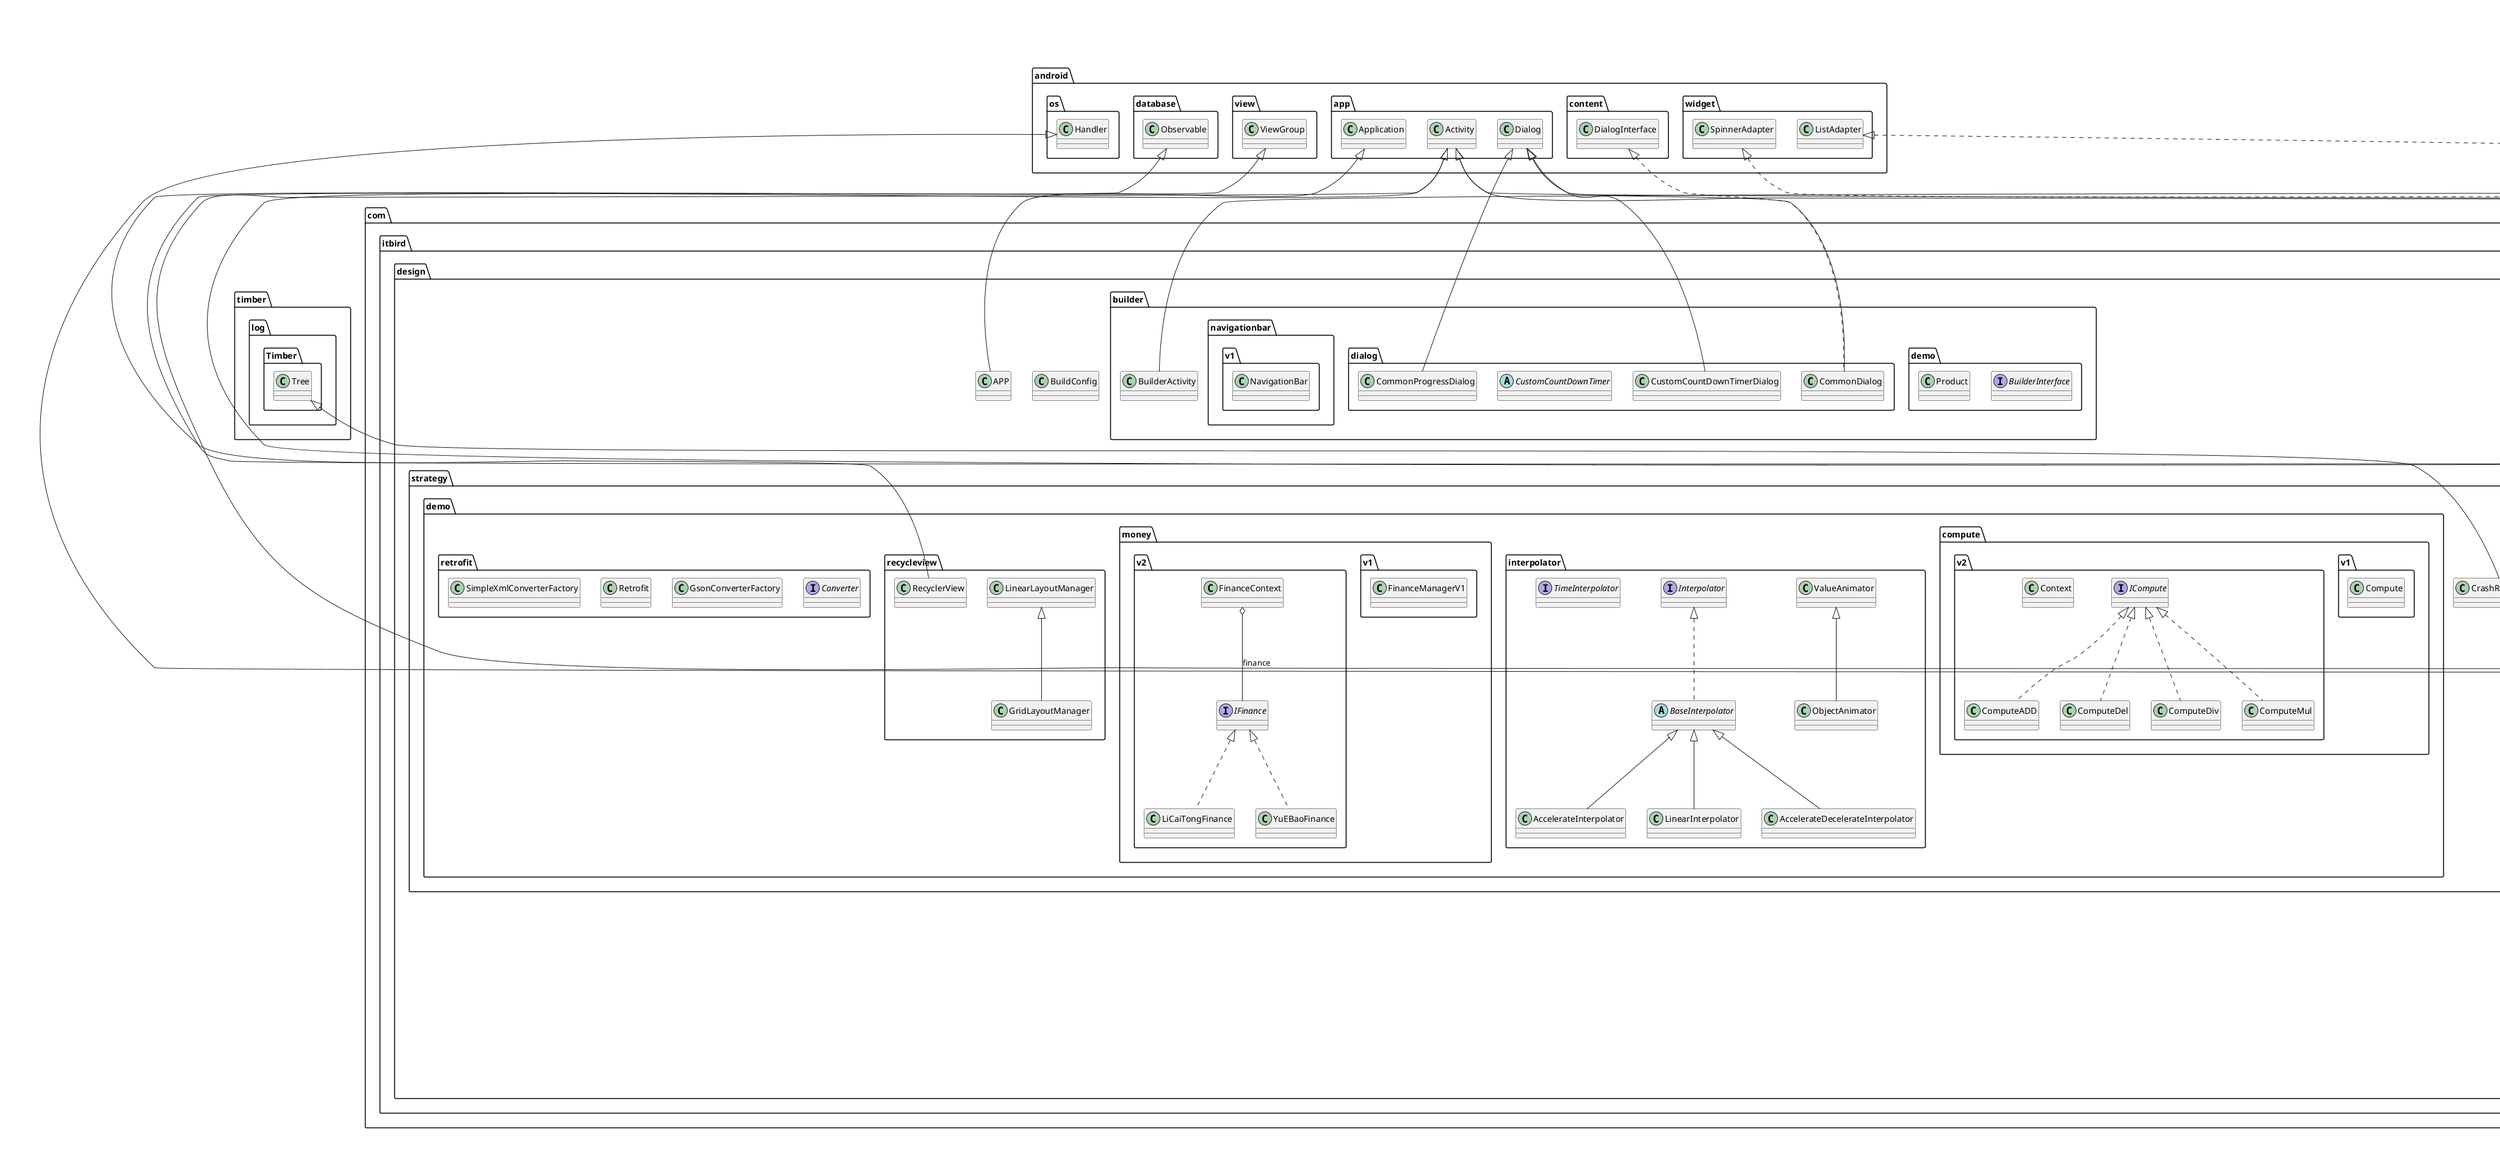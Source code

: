 @startuml

title __DESIGNPATTERNPRACTICE.APP's Class Diagram__\n

  namespace com.itbird.design {
    class com.itbird.design.APP {
    }
  }
  

  namespace com.itbird.design {
    class com.itbird.design.BuildConfig {
    }
  }
  

  namespace com.itbird.design {
    class com.itbird.design.MainActivity {
    }
  }
  

  namespace com.itbird.design {
    namespace builder {
      class com.itbird.design.builder.BuilderActivity {
      }
    }
  }
  

  namespace com.itbird.design {
    namespace builder {
      namespace demo {
        interface com.itbird.design.builder.demo.BuilderInterface {
        }
      }
    }
  }
  

  namespace com.itbird.design {
    namespace builder {
      namespace demo {
        class com.itbird.design.builder.demo.Product {
        }
      }
    }
  }
  

  namespace com.itbird.design {
    namespace builder {
      namespace dialog {
        class com.itbird.design.builder.dialog.CommonDialog {
        }
      }
    }
  }
  

  namespace com.itbird.design {
    namespace builder {
      namespace dialog {
        class com.itbird.design.builder.dialog.CommonProgressDialog {
        }
      }
    }
  }
  

  namespace com.itbird.design {
    namespace builder {
      namespace dialog {
        abstract class com.itbird.design.builder.dialog.CustomCountDownTimer {
        }
      }
    }
  }
  

  namespace com.itbird.design {
    namespace builder {
      namespace dialog {
        class com.itbird.design.builder.dialog.CustomCountDownTimerDialog {
        }
      }
    }
  }
  

  namespace com.itbird.design {
    namespace builder {
      namespace navigationbar.v1 {
        class com.itbird.design.builder.navigationbar.v1.NavigationBar {
        }
      }
    }
  }
  

  namespace com.itbird.design {
    namespace chaiin {
      class com.itbird.design.chaiin.ChainActivity {
      }
    }
  }
  

  namespace com.itbird.design {
    namespace chaiin {
      namespace demo {
        abstract class com.itbird.design.chaiin.demo.Handler {
        }
      }
    }
  }
  

  namespace com.itbird.design {
    namespace chaiin {
      namespace demo {
        class com.itbird.design.chaiin.demo.Request {
        }
      }
    }
  }
  

  namespace com.itbird.design {
    namespace chaiin {
      namespace demo {
        class com.itbird.design.chaiin.demo.RequestHandler1 {
        }
      }
    }
  }
  

  namespace com.itbird.design {
    namespace chaiin {
      namespace demo {
        class com.itbird.design.chaiin.demo.RequestHandler2 {
        }
      }
    }
  }
  

  namespace com.itbird.design {
    namespace chaiin {
      namespace demo {
        class com.itbird.design.chaiin.demo.RequestHandler3 {
        }
      }
    }
  }
  

  namespace com.itbird.design {
    namespace chaiin {
      namespace upgrade.v1 {
        class com.itbird.design.chaiin.upgrade.v1.ASystemUpgradeRequestHandler {
        }
      }
    }
  }
  

  namespace com.itbird.design {
    namespace chaiin {
      namespace upgrade.v1 {
        class com.itbird.design.chaiin.upgrade.v1.BSystemUpgradeRequestHandler {
        }
      }
    }
  }
  

  namespace com.itbird.design {
    namespace chaiin {
      namespace upgrade.v1 {
        class com.itbird.design.chaiin.upgrade.v1.CSystemUpgradeRequestHandler {
        }
      }
    }
  }
  

  namespace com.itbird.design {
    namespace chaiin {
      namespace upgrade.v1 {
        class com.itbird.design.chaiin.upgrade.v1.InitUpgradeRequestHandler {
        }
      }
    }
  }
  

  namespace com.itbird.design {
    namespace chaiin {
      namespace upgrade.v1 {
        interface com.itbird.design.chaiin.upgrade.v1.UpgradeErrorCode {
        }
      }
    }
  }
  

  namespace com.itbird.design {
    namespace chaiin {
      namespace upgrade.v1 {
        class com.itbird.design.chaiin.upgrade.v1.UpgradeManager {
        }
      }
    }
  }
  

  namespace com.itbird.design {
    namespace chaiin {
      namespace upgrade.v1 {
        class com.itbird.design.chaiin.upgrade.v1.UpgradeRequest {
        }
      }
    }
  }
  

  namespace com.itbird.design {
    namespace chaiin {
      namespace upgrade.v1 {
        abstract class com.itbird.design.chaiin.upgrade.v1.UpgradeRequestHandler {
        }
      }
    }
  }
  

  namespace com.itbird.design {
    namespace chaiin {
      namespace upgrade.v1 {
        interface com.itbird.design.chaiin.upgrade.v1.UpgradeResultObservable {
        }
      }
    }
  }
  

  namespace com.itbird.design {
    namespace chaiin {
      namespace upgrade.v1 {
        class com.itbird.design.chaiin.upgrade.v1.UpgradeResultObservableAdapter {
        }
      }
    }
  }
  

  namespace com.itbird.design {
    namespace decorator {
      class com.itbird.design.decorator.DecoratorActivity {
      }
    }
  }
  

  namespace com.itbird.design {
    namespace decorator {
      namespace demo {
        abstract class com.itbird.design.decorator.demo.Component {
        }
      }
    }
  }
  

  namespace com.itbird.design {
    namespace decorator {
      namespace demo {
        class com.itbird.design.decorator.demo.ComponentImplA {
        }
      }
    }
  }
  

  namespace com.itbird.design {
    namespace decorator {
      namespace demo {
        class com.itbird.design.decorator.demo.ComponentImplB {
        }
      }
    }
  }
  

  namespace com.itbird.design {
    namespace decorator {
      namespace demo {
        class com.itbird.design.decorator.demo.ConCreateComponent {
        }
      }
    }
  }
  

  namespace com.itbird.design {
    namespace decorator {
      namespace demo {
        abstract class com.itbird.design.decorator.demo.DecoratorComponent {
        }
      }
    }
  }
  

  namespace com.itbird.design {
    namespace decorator {
      namespace recycleview {
        class com.itbird.design.decorator.recycleview.WrapperRecycleView {
        }
      }
    }
  }
  

  namespace com.itbird.design {
    namespace decorator {
      namespace recycleview {
        class com.itbird.design.decorator.recycleview.WrapperRecyclerAdapter {
        }
      }
    }
  }
  

  namespace com.itbird.design {
    namespace factory {
      class com.itbird.design.factory.FactoryActivity {
      }
    }
  }
  

  namespace com.itbird.design {
    namespace factory {
      namespace demo.v1 {
        class com.itbird.design.factory.demo.v1.ConCreteIProductA {
        }
      }
    }
  }
  

  namespace com.itbird.design {
    namespace factory {
      namespace demo.v1 {
        class com.itbird.design.factory.demo.v1.ConCreteIProductB {
        }
      }
    }
  }
  

  namespace com.itbird.design {
    namespace factory {
      namespace demo.v1 {
        class com.itbird.design.factory.demo.v1.ConCreteIProductC {
        }
      }
    }
  }
  

  namespace com.itbird.design {
    namespace factory {
      namespace demo.v1 {
        class com.itbird.design.factory.demo.v1.ConcreteFactory {
        }
      }
    }
  }
  

  namespace com.itbird.design {
    namespace factory {
      namespace demo.v1 {
        interface com.itbird.design.factory.demo.v1.IFactroy {
        }
      }
    }
  }
  

  namespace com.itbird.design {
    namespace factory {
      namespace demo.v1 {
        interface com.itbird.design.factory.demo.v1.IProduct {
        }
      }
    }
  }
  

  namespace com.itbird.design {
    namespace factory {
      namespace demo.v2 {
        class com.itbird.design.factory.demo.v2.ConCreteIProductD {
        }
      }
    }
  }
  

  namespace com.itbird.design {
    namespace factory {
      namespace demo.v2 {
        class com.itbird.design.factory.demo.v2.ConcreteFactory {
        }
      }
    }
  }
  

  namespace com.itbird.design {
    namespace factory {
      namespace demo.v2 {
        interface com.itbird.design.factory.demo.v2.IFactroy {
        }
      }
    }
  }
  

  namespace com.itbird.design {
    namespace factory {
      namespace imageLoader.v5 {
        class com.itbird.design.factory.imageLoader.v5.GlideImageLoader {
        }
      }
    }
  }
  

  namespace com.itbird.design {
    namespace factory {
      namespace imageLoader.v5 {
        interface com.itbird.design.factory.imageLoader.v5.IImageFactroy {
        }
      }
    }
  }
  

  namespace com.itbird.design {
    namespace factory {
      namespace imageLoader.v5 {
        interface com.itbird.design.factory.imageLoader.v5.ILoadImage {
        }
      }
    }
  }
  

  namespace com.itbird.design {
    namespace factory {
      namespace imageLoader.v5 {
        class com.itbird.design.factory.imageLoader.v5.ImageLoaderFactory {
        }
      }
    }
  }
  

  namespace com.itbird.design {
    namespace factory {
      namespace imageLoader.v5 {
        class com.itbird.design.factory.imageLoader.v5.PicassoImageLoader {
        }
      }
    }
  }
  

  namespace com.itbird.design {
    namespace factory {
      namespace storage {
        class com.itbird.design.factory.storage.DiskStorageHandler {
        }
      }
    }
  }
  

  namespace com.itbird.design {
    namespace factory {
      namespace storage {
        interface com.itbird.design.factory.storage.IStorage {
        }
      }
    }
  }
  

  namespace com.itbird.design {
    namespace factory {
      namespace storage {
        interface com.itbird.design.factory.storage.IStorageFactroy {
        }
      }
    }
  }
  

  namespace com.itbird.design {
    namespace factory {
      namespace storage {
        class com.itbird.design.factory.storage.MemoryStorageHandler {
        }
      }
    }
  }
  

  namespace com.itbird.design {
    namespace factory {
      namespace storage {
        class com.itbird.design.factory.storage.PreferencesStorageHandler {
        }
      }
    }
  }
  

  namespace com.itbird.design {
    namespace factory {
      namespace storage {
        class com.itbird.design.factory.storage.StorageFactroy {
        }
      }
    }
  }
  

  namespace com.itbird.design {
    namespace observer {
      class com.itbird.design.observer.ObserverActivity {
      }
    }
  }
  

  namespace com.itbird.design {
    namespace observer {
      namespace demo {
        interface com.itbird.design.observer.demo.Observable {
        }
      }
    }
  }
  

  namespace com.itbird.design {
    namespace observer {
      namespace demo {
        class com.itbird.design.observer.demo.ObservableImpl {
        }
      }
    }
  }
  

  namespace com.itbird.design {
    namespace observer {
      namespace demo {
        interface com.itbird.design.observer.demo.Observer {
        }
      }
    }
  }
  

  namespace com.itbird.design {
    namespace observer {
      namespace listadapter {
        abstract class com.itbird.design.observer.listadapter.BaseAdapter {
        }
      }
    }
  }
  

  namespace com.itbird.design {
    namespace observer {
      namespace listadapter {
        class com.itbird.design.observer.listadapter.DataSetObservable {
        }
      }
    }
  }
  

  namespace com.itbird.design {
    namespace observer {
      namespace listadapter {
        abstract class com.itbird.design.observer.listadapter.DataSetObserver {
        }
      }
    }
  }
  

  namespace com.itbird.design {
    namespace observer {
      namespace listadapter {
        abstract class com.itbird.design.observer.listadapter.Observable {
        }
      }
    }
  }
  

  namespace com.itbird.design {
    namespace principle {
      class com.itbird.design.principle.PrincipleActivity {
      }
    }
  }
  

  namespace com.itbird.design {
    namespace principle {
      namespace imageloader.v1 {
        class com.itbird.design.principle.imageloader.v1.ImageLoader {
        }
      }
    }
  }
  

  namespace com.itbird.design {
    namespace principle {
      namespace imageloader.v2 {
        class com.itbird.design.principle.imageloader.v2.ImageCache {
        }
      }
    }
  }
  

  namespace com.itbird.design {
    namespace principle {
      namespace imageloader.v2 {
        class com.itbird.design.principle.imageloader.v2.ImageDownload {
        }
      }
    }
  }
  

  namespace com.itbird.design {
    namespace principle {
      namespace imageloader.v2 {
        class com.itbird.design.principle.imageloader.v2.ImageLoader {
        }
      }
    }
  }
  

  namespace com.itbird.design {
    namespace principle {
      namespace imageloader.v3 {
        class com.itbird.design.principle.imageloader.v3.DiskCache {
        }
      }
    }
  }
  

  namespace com.itbird.design {
    namespace principle {
      namespace imageloader.v3 {
        interface com.itbird.design.principle.imageloader.v3.ICache {
        }
      }
    }
  }
  

  namespace com.itbird.design {
    namespace principle {
      namespace imageloader.v3 {
        class com.itbird.design.principle.imageloader.v3.ImageDownload {
        }
      }
    }
  }
  

  namespace com.itbird.design {
    namespace principle {
      namespace imageloader.v3 {
        class com.itbird.design.principle.imageloader.v3.ImageLoader {
        }
      }
    }
  }
  

  namespace com.itbird.design {
    namespace principle {
      namespace imageloader.v3 {
        class com.itbird.design.principle.imageloader.v3.MemoryCache {
        }
      }
    }
  }
  

  namespace com.itbird.design {
    namespace principle {
      namespace imageloader.v4 {
        class com.itbird.design.principle.imageloader.v4.DiskCache {
        }
      }
    }
  }
  

  namespace com.itbird.design {
    namespace principle {
      namespace imageloader.v4 {
        interface com.itbird.design.principle.imageloader.v4.DownloadCallback {
        }
      }
    }
  }
  

  namespace com.itbird.design {
    namespace principle {
      namespace imageloader.v4 {
        interface com.itbird.design.principle.imageloader.v4.ICache {
        }
      }
    }
  }
  

  namespace com.itbird.design {
    namespace principle {
      namespace imageloader.v4 {
        interface com.itbird.design.principle.imageloader.v4.IDownloadRequest {
        }
      }
    }
  }
  

  namespace com.itbird.design {
    namespace principle {
      namespace imageloader.v4 {
        class com.itbird.design.principle.imageloader.v4.ImageLoader {
        }
      }
    }
  }
  

  namespace com.itbird.design {
    namespace principle {
      namespace imageloader.v4 {
        class com.itbird.design.principle.imageloader.v4.MemoryCache {
        }
      }
    }
  }
  

  namespace com.itbird.design {
    namespace principle {
      namespace imageloader.v4 {
        class com.itbird.design.principle.imageloader.v4.MyImageDownload {
        }
      }
    }
  }
  

  namespace com.itbird.design {
    namespace principle {
      namespace mvp.google {
        interface com.itbird.design.principle.mvp.google.BasePresenter {
        }
      }
    }
  }
  

  namespace com.itbird.design {
    namespace principle {
      namespace mvp.google {
        interface com.itbird.design.principle.mvp.google.BaseView {
        }
      }
    }
  }
  

  namespace com.itbird.design {
    namespace principle {
      namespace mvp.google {
        interface com.itbird.design.principle.mvp.google.TaskDetailContract {
        }
      }
    }
  }
  

  namespace com.itbird.design {
    namespace principle {
      namespace mvp.google {
        class com.itbird.design.principle.mvp.google.TaskGoogleActivity {
        }
      }
    }
  }
  

  namespace com.itbird.design {
    namespace principle {
      namespace mvp.google {
        class com.itbird.design.principle.mvp.google.TaskGooglePresenter {
        }
      }
    }
  }
  

  namespace com.itbird.design {
    namespace principle {
      namespace mvp.v1 {
        abstract class com.itbird.design.principle.mvp.v1.BaseActivity {
        }
      }
    }
  }
  

  namespace com.itbird.design {
    namespace principle {
      namespace mvp.v1 {
        class com.itbird.design.principle.mvp.v1.BasePresenter {
        }
      }
    }
  }
  

  namespace com.itbird.design {
    namespace principle {
      namespace mvp.v1 {
        interface com.itbird.design.principle.mvp.v1.IPresenter {
        }
      }
    }
  }
  

  namespace com.itbird.design {
    namespace principle {
      namespace mvp.v1 {
        interface com.itbird.design.principle.mvp.v1.IView {
        }
      }
    }
  }
  

  namespace com.itbird.design {
    namespace principle {
      namespace mvp.v1 {
        class com.itbird.design.principle.mvp.v1.TaskMyActivity {
        }
      }
    }
  }
  

  namespace com.itbird.design {
    namespace principle {
      namespace mvp.v1 {
        interface com.itbird.design.principle.mvp.v1.TaskMyContract {
        }
      }
    }
  }
  

  namespace com.itbird.design {
    namespace principle {
      namespace mvp.v1 {
        class com.itbird.design.principle.mvp.v1.TaskMyPresenter {
        }
      }
    }
  }
  

  namespace com.itbird.design {
    namespace principle {
      namespace mvp.v2 {
        abstract class com.itbird.design.principle.mvp.v2.BaseActivity {
        }
      }
    }
  }
  

  namespace com.itbird.design {
    namespace principle {
      namespace mvp.v2 {
        abstract class com.itbird.design.principle.mvp.v2.BasePresenter {
        }
      }
    }
  }
  

  namespace com.itbird.design {
    namespace principle {
      namespace mvp.v2 {
        class com.itbird.design.principle.mvp.v2.TaskMyActivity {
        }
      }
    }
  }
  

  namespace com.itbird.design {
    namespace principle {
      namespace mvp.v2 {
        interface com.itbird.design.principle.mvp.v2.TaskMyContract {
        }
      }
    }
  }
  

  namespace com.itbird.design {
    namespace principle {
      namespace mvp.v2 {
        class com.itbird.design.principle.mvp.v2.TaskMyPresenter {
        }
      }
    }
  }
  

  namespace com.itbird.design {
    namespace principle {
      namespace mvp.v3 {
        abstract class com.itbird.design.principle.mvp.v3.BaseActivity {
        }
      }
    }
  }
  

  namespace com.itbird.design {
    namespace principle {
      namespace mvp.v3 {
        abstract class com.itbird.design.principle.mvp.v3.BaseFragment {
        }
      }
    }
  }
  

  namespace com.itbird.design {
    namespace principle {
      namespace mvp.v3 {
        abstract class com.itbird.design.principle.mvp.v3.BasePresenter {
        }
      }
    }
  }
  

  namespace com.itbird.design {
    namespace principle {
      namespace mvp.v3 {
        interface com.itbird.design.principle.mvp.v3.IPresenter {
        }
      }
    }
  }
  

  namespace com.itbird.design {
    namespace principle {
      namespace mvp.v3 {
        class com.itbird.design.principle.mvp.v3.TaskMyActivity {
        }
      }
    }
  }
  

  namespace com.itbird.design {
    namespace principle {
      namespace mvp.v3 {
        interface com.itbird.design.principle.mvp.v3.TaskMyContract {
        }
      }
    }
  }
  

  namespace com.itbird.design {
    namespace principle {
      namespace mvp.v3 {
        class com.itbird.design.principle.mvp.v3.TaskMyPresenter {
        }
      }
    }
  }
  

  namespace com.itbird.design {
    namespace singleton.activitymanager {
      class com.itbird.design.singleton.activitymanager.ActivityManager {
      }
    }
  }
  

  namespace com.itbird.design {
    namespace singleton.activitymanager {
      abstract class com.itbird.design.singleton.activitymanager.BaseActivity {
      }
    }
  }
  

  namespace com.itbird.design {
    namespace singleton.activitymanager {
      class com.itbird.design.singleton.activitymanager.LoginActivity {
      }
    }
  }
  

  namespace com.itbird.design {
    namespace singleton.activitymanager {
      class com.itbird.design.singleton.activitymanager.RegisterActivity {
      }
    }
  }
  

  namespace com.itbird.design {
    namespace singleton.activitymanager {
      class com.itbird.design.singleton.activitymanager.SingletonActivity {
      }
    }
  }
  

  namespace com.itbird.design {
    namespace singleton.implmethod.v1 {
      class com.itbird.design.singleton.implmethod.v1.Singletom {
      }
    }
  }
  

  namespace com.itbird.design {
    namespace singleton.implmethod.v2 {
      class com.itbird.design.singleton.implmethod.v2.Singletom {
      }
    }
  }
  

  namespace com.itbird.design {
    namespace singleton.implmethod.v3 {
      class com.itbird.design.singleton.implmethod.v3.Singletom {
      }
    }
  }
  

  namespace com.itbird.design {
    namespace singleton.implmethod.v4 {
      class com.itbird.design.singleton.implmethod.v4.Singletom {
      }
    }
  }
  

  namespace com.itbird.design {
    namespace singleton.implmethod.v5 {
      class com.itbird.design.singleton.implmethod.v5.Singletom {
      }
    }
  }
  

  namespace com.itbird.design {
    namespace singleton.implmethod.v6 {
      enum Singletom {
      }
    }
  }
  

  namespace com.itbird.design {
    namespace strategy {
      class com.itbird.design.strategy.CrashReportingTree {
      }
    }
  }
  

  namespace com.itbird.design {
    namespace strategy {
      class com.itbird.design.strategy.StrategyActivity {
      }
    }
  }
  

  namespace com.itbird.design {
    namespace strategy {
      namespace demo.compute.v1 {
        class com.itbird.design.strategy.demo.compute.v1.Compute {
        }
      }
    }
  }
  

  namespace com.itbird.design {
    namespace strategy {
      namespace demo.compute.v2 {
        class com.itbird.design.strategy.demo.compute.v2.ComputeADD {
        }
      }
    }
  }
  

  namespace com.itbird.design {
    namespace strategy {
      namespace demo.compute.v2 {
        class com.itbird.design.strategy.demo.compute.v2.ComputeDel {
        }
      }
    }
  }
  

  namespace com.itbird.design {
    namespace strategy {
      namespace demo.compute.v2 {
        class com.itbird.design.strategy.demo.compute.v2.ComputeDiv {
        }
      }
    }
  }
  

  namespace com.itbird.design {
    namespace strategy {
      namespace demo.compute.v2 {
        class com.itbird.design.strategy.demo.compute.v2.ComputeMul {
        }
      }
    }
  }
  

  namespace com.itbird.design {
    namespace strategy {
      namespace demo.compute.v2 {
        class com.itbird.design.strategy.demo.compute.v2.Context {
        }
      }
    }
  }
  

  namespace com.itbird.design {
    namespace strategy {
      namespace demo.compute.v2 {
        interface com.itbird.design.strategy.demo.compute.v2.ICompute {
        }
      }
    }
  }
  

  namespace com.itbird.design {
    namespace strategy {
      namespace demo.interpolator {
        class com.itbird.design.strategy.demo.interpolator.AccelerateDecelerateInterpolator {
        }
      }
    }
  }
  

  namespace com.itbird.design {
    namespace strategy {
      namespace demo.interpolator {
        class com.itbird.design.strategy.demo.interpolator.AccelerateInterpolator {
        }
      }
    }
  }
  

  namespace com.itbird.design {
    namespace strategy {
      namespace demo.interpolator {
        abstract class com.itbird.design.strategy.demo.interpolator.BaseInterpolator {
        }
      }
    }
  }
  

  namespace com.itbird.design {
    namespace strategy {
      namespace demo.interpolator {
        interface com.itbird.design.strategy.demo.interpolator.Interpolator {
        }
      }
    }
  }
  

  namespace com.itbird.design {
    namespace strategy {
      namespace demo.interpolator {
        class com.itbird.design.strategy.demo.interpolator.LinearInterpolator {
        }
      }
    }
  }
  

  namespace com.itbird.design {
    namespace strategy {
      namespace demo.interpolator {
        class com.itbird.design.strategy.demo.interpolator.ObjectAnimator {
        }
      }
    }
  }
  

  namespace com.itbird.design {
    namespace strategy {
      namespace demo.interpolator {
        interface com.itbird.design.strategy.demo.interpolator.TimeInterpolator {
        }
      }
    }
  }
  

  namespace com.itbird.design {
    namespace strategy {
      namespace demo.interpolator {
        class com.itbird.design.strategy.demo.interpolator.ValueAnimator {
        }
      }
    }
  }
  

  namespace com.itbird.design {
    namespace strategy {
      namespace demo.money.v1 {
        class com.itbird.design.strategy.demo.money.v1.FinanceManagerV1 {
        }
      }
    }
  }
  

  namespace com.itbird.design {
    namespace strategy {
      namespace demo.money.v2 {
        class com.itbird.design.strategy.demo.money.v2.FinanceContext {
        }
      }
    }
  }
  

  namespace com.itbird.design {
    namespace strategy {
      namespace demo.money.v2 {
        interface com.itbird.design.strategy.demo.money.v2.IFinance {
        }
      }
    }
  }
  

  namespace com.itbird.design {
    namespace strategy {
      namespace demo.money.v2 {
        class com.itbird.design.strategy.demo.money.v2.LiCaiTongFinance {
        }
      }
    }
  }
  

  namespace com.itbird.design {
    namespace strategy {
      namespace demo.money.v2 {
        class com.itbird.design.strategy.demo.money.v2.YuEBaoFinance {
        }
      }
    }
  }
  

  namespace com.itbird.design {
    namespace strategy {
      namespace demo.recycleview {
        class com.itbird.design.strategy.demo.recycleview.GridLayoutManager {
        }
      }
    }
  }
  

  namespace com.itbird.design {
    namespace strategy {
      namespace demo.recycleview {
        class com.itbird.design.strategy.demo.recycleview.LinearLayoutManager {
        }
      }
    }
  }
  

  namespace com.itbird.design {
    namespace strategy {
      namespace demo.recycleview {
        class com.itbird.design.strategy.demo.recycleview.RecyclerView {
        }
      }
    }
  }
  

  namespace com.itbird.design {
    namespace strategy {
      namespace demo.retrofit {
        interface com.itbird.design.strategy.demo.retrofit.Converter {
        }
      }
    }
  }
  

  namespace com.itbird.design {
    namespace strategy {
      namespace demo.retrofit {
        class com.itbird.design.strategy.demo.retrofit.GsonConverterFactory {
        }
      }
    }
  }
  

  namespace com.itbird.design {
    namespace strategy {
      namespace demo.retrofit {
        class com.itbird.design.strategy.demo.retrofit.Retrofit {
        }
      }
    }
  }
  

  namespace com.itbird.design {
    namespace strategy {
      namespace demo.retrofit {
        class com.itbird.design.strategy.demo.retrofit.SimpleXmlConverterFactory {
        }
      }
    }
  }
  

  namespace com.itbird.design {
    namespace template {
      class com.itbird.design.template.TemplateActivity {
      }
    }
  }
  

  namespace com.itbird.design {
    namespace template {
      namespace baseactivity {
        abstract class com.itbird.design.template.baseactivity.BaseActivity {
        }
      }
    }
  }
  

  namespace com.itbird.design {
    namespace template {
      namespace demo {
        abstract class com.itbird.design.template.demo.AbsTemplate {
        }
      }
    }
  }
  

  namespace com.itbird.design {
    namespace template {
      namespace demo {
        class com.itbird.design.template.demo.ConcreteImpl1 {
        }
      }
    }
  }
  

  namespace com.itbird.design {
    namespace template {
      namespace demo {
        class com.itbird.design.template.demo.ConcreteImpl2 {
        }
      }
    }
  }
  

  namespace com.itbird.design {
    namespace utils {
      class com.itbird.design.utils.CloseUtils {
      }
    }
  }
  

  namespace com.itbird.design {
    namespace utils {
      class com.itbird.design.utils.UIHandler {
      }
    }
  }
  

  com.itbird.design.APP -up-|> android.app.Application
  com.itbird.design.MainActivity -up-|> androidx.appcompat.app.AppCompatActivity
  com.itbird.design.builder.BuilderActivity -up-|> androidx.appcompat.app.AppCompatActivity
  com.itbird.design.builder.dialog.CommonDialog .up.|> android.content.DialogInterface
  com.itbird.design.builder.dialog.CommonDialog -up-|> android.app.Dialog
  com.itbird.design.builder.dialog.CommonDialog o-- com.itbird.design.builder.dialog.CommonDialog.ButtonHandler : handler
  com.itbird.design.builder.dialog.CommonProgressDialog -up-|> android.app.Dialog
  com.itbird.design.builder.dialog.CustomCountDownTimerDialog -up-|> android.app.Dialog
  com.itbird.design.chaiin.ChainActivity -up-|> androidx.appcompat.app.AppCompatActivity
  com.itbird.design.chaiin.demo.Handler o-- com.itbird.design.chaiin.demo.Handler : next
  com.itbird.design.chaiin.demo.RequestHandler1 -up-|> com.itbird.design.chaiin.demo.Handler
  com.itbird.design.chaiin.demo.RequestHandler2 -up-|> com.itbird.design.chaiin.demo.Handler
  com.itbird.design.chaiin.demo.RequestHandler3 -up-|> com.itbird.design.chaiin.demo.Handler
  com.itbird.design.chaiin.upgrade.v1.ASystemUpgradeRequestHandler -up-|> com.itbird.design.chaiin.upgrade.v1.UpgradeRequestHandler
  com.itbird.design.chaiin.upgrade.v1.BSystemUpgradeRequestHandler -up-|> com.itbird.design.chaiin.upgrade.v1.UpgradeRequestHandler
  com.itbird.design.chaiin.upgrade.v1.CSystemUpgradeRequestHandler -up-|> com.itbird.design.chaiin.upgrade.v1.UpgradeRequestHandler
  com.itbird.design.chaiin.upgrade.v1.InitUpgradeRequestHandler -up-|> com.itbird.design.chaiin.upgrade.v1.UpgradeRequestHandler
  com.itbird.design.chaiin.upgrade.v1.UpgradeManager o-- com.itbird.design.chaiin.upgrade.v1.UpgradeResultObservableAdapter : mAdapter
  com.itbird.design.chaiin.upgrade.v1.UpgradeRequestHandler o-- com.itbird.design.chaiin.upgrade.v1.UpgradeRequestHandler : nextHandler
  com.itbird.design.chaiin.upgrade.v1.UpgradeResultObservableAdapter .up.|> com.itbird.design.chaiin.upgrade.v1.UpgradeResultObservable
  com.itbird.design.chaiin.upgrade.v1.UpgradeResultObservableAdapter -up-|> android.database.Observable
  com.itbird.design.decorator.DecoratorActivity -up-|> androidx.appcompat.app.AppCompatActivity
  com.itbird.design.decorator.DecoratorActivity o-- com.itbird.design.decorator.DecoratorActivity.MyRecycleViewAdapter : adapter
  com.itbird.design.decorator.demo.ComponentImplA -up-|> com.itbird.design.decorator.demo.DecoratorComponent
  com.itbird.design.decorator.demo.ComponentImplB -up-|> com.itbird.design.decorator.demo.DecoratorComponent
  com.itbird.design.decorator.demo.ConCreateComponent -up-|> com.itbird.design.decorator.demo.Component
  com.itbird.design.decorator.demo.DecoratorComponent -up-|> com.itbird.design.decorator.demo.Component
  com.itbird.design.decorator.demo.DecoratorComponent o-- com.itbird.design.decorator.demo.Component : component
  com.itbird.design.decorator.recycleview.WrapperRecycleView -up-|> androidx.recyclerview.widget.RecyclerView
  com.itbird.design.decorator.recycleview.WrapperRecycleView o-- com.itbird.design.decorator.recycleview.WrapperRecyclerAdapter : wrapperRecyclerAdapter
  com.itbird.design.decorator.recycleview.WrapperRecyclerAdapter -up-|> androidx.recyclerview.widget.RecyclerView.Adapter
  com.itbird.design.factory.FactoryActivity -up-|> androidx.appcompat.app.AppCompatActivity
  com.itbird.design.factory.demo.v1.ConCreteIProductA .up.|> com.itbird.design.factory.demo.v1.IProduct
  com.itbird.design.factory.demo.v1.ConCreteIProductB .up.|> com.itbird.design.factory.demo.v1.IProduct
  com.itbird.design.factory.demo.v1.ConCreteIProductC .up.|> com.itbird.design.factory.demo.v1.IProduct
  com.itbird.design.factory.demo.v1.ConcreteFactory .up.|> com.itbird.design.factory.demo.v1.IFactroy
  com.itbird.design.factory.demo.v2.ConCreteIProductD .up.|> com.itbird.design.factory.demo.v1.IProduct
  com.itbird.design.factory.demo.v2.ConcreteFactory .up.|> com.itbird.design.factory.demo.v2.IFactroy
  com.itbird.design.factory.imageLoader.v5.GlideImageLoader .up.|> com.itbird.design.factory.imageLoader.v5.ILoadImage
  com.itbird.design.factory.imageLoader.v5.ImageLoaderFactory .up.|> com.itbird.design.factory.imageLoader.v5.IImageFactroy
  com.itbird.design.factory.imageLoader.v5.PicassoImageLoader .up.|> com.itbird.design.factory.imageLoader.v5.ILoadImage
  com.itbird.design.factory.storage.DiskStorageHandler .up.|> com.itbird.design.factory.storage.IStorage
  com.itbird.design.factory.storage.MemoryStorageHandler .up.|> com.itbird.design.factory.storage.IStorage
  com.itbird.design.factory.storage.PreferencesStorageHandler .up.|> com.itbird.design.factory.storage.IStorage
  com.itbird.design.factory.storage.StorageFactroy .up.|> com.itbird.design.factory.storage.IStorageFactroy
  com.itbird.design.observer.ObserverActivity .up.|> com.itbird.design.observer.demo.Observer
  com.itbird.design.observer.ObserverActivity -up-|> androidx.appcompat.app.AppCompatActivity
  com.itbird.design.observer.demo.ObservableImpl .up.|> com.itbird.design.observer.demo.Observable
  com.itbird.design.observer.listadapter.BaseAdapter .up.|> android.widget.ListAdapter
  com.itbird.design.observer.listadapter.BaseAdapter .up.|> android.widget.SpinnerAdapter
  com.itbird.design.observer.listadapter.DataSetObservable -up-|> com.itbird.design.observer.listadapter.Observable
  com.itbird.design.principle.PrincipleActivity .up.|> com.itbird.design.utils.UIHandler.IHandler
  com.itbird.design.principle.PrincipleActivity -up-|> androidx.appcompat.app.AppCompatActivity
  com.itbird.design.principle.PrincipleActivity o-- com.itbird.design.utils.UIHandler : mUIHandler
  com.itbird.design.principle.imageloader.v2.ImageDownload o-- com.itbird.design.principle.imageloader.v2.ImageDownload.DownloadCallback : mDownloadCallback
  com.itbird.design.principle.imageloader.v2.ImageLoader .up.|> com.itbird.design.principle.imageloader.v2.ImageDownload.DownloadCallback
  com.itbird.design.principle.imageloader.v2.ImageLoader o-- com.itbird.design.principle.imageloader.v2.ImageCache : mImageCache
  com.itbird.design.principle.imageloader.v2.ImageLoader o-- com.itbird.design.principle.imageloader.v2.ImageDownload : mImageDownload
  com.itbird.design.principle.imageloader.v3.DiskCache .up.|> com.itbird.design.principle.imageloader.v3.ICache
  com.itbird.design.principle.imageloader.v3.ImageDownload o-- com.itbird.design.principle.imageloader.v3.ImageDownload.DownloadCallback : mDownloadCallback
  com.itbird.design.principle.imageloader.v3.ImageLoader .up.|> com.itbird.design.principle.imageloader.v3.ImageDownload.DownloadCallback
  com.itbird.design.principle.imageloader.v3.ImageLoader o-- com.itbird.design.principle.imageloader.v3.ICache : mImageCache
  com.itbird.design.principle.imageloader.v3.ImageLoader o-- com.itbird.design.principle.imageloader.v3.ImageDownload : mImageDownload
  com.itbird.design.principle.imageloader.v3.MemoryCache .up.|> com.itbird.design.principle.imageloader.v3.ICache
  com.itbird.design.principle.imageloader.v4.DiskCache .up.|> com.itbird.design.principle.imageloader.v4.ICache
  com.itbird.design.principle.imageloader.v4.ImageLoader .up.|> com.itbird.design.factory.imageLoader.v5.ILoadImage
  com.itbird.design.principle.imageloader.v4.ImageLoader o-- com.itbird.design.principle.imageloader.v4.IDownloadRequest : mDefaultDownloadRequest
  com.itbird.design.principle.imageloader.v4.ImageLoader o-- com.itbird.design.principle.imageloader.v4.IDownloadRequest : mDownloadRequest
  com.itbird.design.principle.imageloader.v4.ImageLoader o-- com.itbird.design.principle.imageloader.v4.ICache : mImageCache
  com.itbird.design.principle.imageloader.v4.MemoryCache .up.|> com.itbird.design.principle.imageloader.v4.ICache
  com.itbird.design.principle.imageloader.v4.MyImageDownload .up.|> com.itbird.design.principle.imageloader.v4.IDownloadRequest
  com.itbird.design.principle.mvp.google.TaskGoogleActivity .up.|> com.itbird.design.principle.mvp.google.TaskDetailContract.View
  com.itbird.design.principle.mvp.google.TaskGoogleActivity -up-|> androidx.appcompat.app.AppCompatActivity
  com.itbird.design.principle.mvp.google.TaskGoogleActivity o-- com.itbird.design.principle.mvp.google.TaskDetailContract.Presenter : mPresenter
  com.itbird.design.principle.mvp.google.TaskGooglePresenter .up.|> com.itbird.design.principle.mvp.google.TaskDetailContract.Presenter
  com.itbird.design.principle.mvp.google.TaskGooglePresenter o-- com.itbird.design.principle.mvp.google.TaskDetailContract.View : mView
  com.itbird.design.principle.mvp.v1.BaseActivity .up.|> com.itbird.design.principle.mvp.v1.IView
  com.itbird.design.principle.mvp.v1.BaseActivity -up-|> android.app.Activity
  com.itbird.design.principle.mvp.v1.BaseActivity o-- com.itbird.design.principle.mvp.v1.IPresenter : mPresenter
  com.itbird.design.principle.mvp.v1.BasePresenter .up.|> com.itbird.design.principle.mvp.v1.IPresenter
  com.itbird.design.principle.mvp.v1.TaskMyActivity .up.|> com.itbird.design.principle.mvp.v1.TaskMyContract.View
  com.itbird.design.principle.mvp.v1.TaskMyActivity -up-|> com.itbird.design.principle.mvp.v1.BaseActivity
  com.itbird.design.principle.mvp.v1.TaskMyActivity o-- com.itbird.design.principle.mvp.v1.TaskMyPresenter : mTaskPresenter
  com.itbird.design.principle.mvp.v1.TaskMyPresenter .up.|> com.itbird.design.principle.mvp.v1.TaskMyContract.Presenter
  com.itbird.design.principle.mvp.v1.TaskMyPresenter -up-|> com.itbird.design.principle.mvp.v1.BasePresenter
  com.itbird.design.principle.mvp.v2.BaseActivity -up-|> android.app.Activity
  com.itbird.design.principle.mvp.v2.BaseActivity o-- T : mPresenter
  com.itbird.design.principle.mvp.v2.TaskMyActivity .up.|> com.itbird.design.principle.mvp.v2.TaskMyContract.View
  com.itbird.design.principle.mvp.v2.TaskMyActivity -up-|> com.itbird.design.principle.mvp.v2.BaseActivity
  com.itbird.design.principle.mvp.v2.TaskMyPresenter .up.|> com.itbird.design.principle.mvp.v2.TaskMyContract.Presenter
  com.itbird.design.principle.mvp.v2.TaskMyPresenter -up-|> com.itbird.design.principle.mvp.v2.BasePresenter
  com.itbird.design.principle.mvp.v3.BaseActivity -up-|> android.app.Activity
  com.itbird.design.principle.mvp.v3.BaseActivity o-- T : mPresenter
  com.itbird.design.principle.mvp.v3.BaseFragment -up-|> androidx.fragment.app.Fragment
  com.itbird.design.principle.mvp.v3.BaseFragment o-- T : mPresenter
  com.itbird.design.principle.mvp.v3.BasePresenter .up.|> com.itbird.design.principle.mvp.v3.IPresenter
  com.itbird.design.principle.mvp.v3.TaskMyActivity .up.|> com.itbird.design.principle.mvp.v3.TaskMyContract.View
  com.itbird.design.principle.mvp.v3.TaskMyActivity -up-|> com.itbird.design.principle.mvp.v3.BaseActivity
  com.itbird.design.principle.mvp.v3.TaskMyPresenter .up.|> com.itbird.design.principle.mvp.v3.TaskMyContract.Presenter
  com.itbird.design.principle.mvp.v3.TaskMyPresenter -up-|> com.itbird.design.principle.mvp.v3.BasePresenter
  com.itbird.design.singleton.activitymanager.BaseActivity -up-|> android.app.Activity
  com.itbird.design.singleton.activitymanager.LoginActivity -up-|> com.itbird.design.singleton.activitymanager.BaseActivity
  com.itbird.design.singleton.activitymanager.RegisterActivity -up-|> com.itbird.design.singleton.activitymanager.BaseActivity
  com.itbird.design.singleton.activitymanager.SingletonActivity -up-|> com.itbird.design.singleton.activitymanager.BaseActivity
  com.itbird.design.strategy.CrashReportingTree -up-|> timber.log.Timber.Tree
  com.itbird.design.strategy.StrategyActivity -up-|> com.itbird.design.template.baseactivity.BaseActivity
  com.itbird.design.strategy.demo.compute.v2.ComputeADD .up.|> com.itbird.design.strategy.demo.compute.v2.ICompute
  com.itbird.design.strategy.demo.compute.v2.ComputeDel .up.|> com.itbird.design.strategy.demo.compute.v2.ICompute
  com.itbird.design.strategy.demo.compute.v2.ComputeDiv .up.|> com.itbird.design.strategy.demo.compute.v2.ICompute
  com.itbird.design.strategy.demo.compute.v2.ComputeMul .up.|> com.itbird.design.strategy.demo.compute.v2.ICompute
  com.itbird.design.strategy.demo.interpolator.AccelerateDecelerateInterpolator -up-|> com.itbird.design.strategy.demo.interpolator.BaseInterpolator
  com.itbird.design.strategy.demo.interpolator.AccelerateInterpolator -up-|> com.itbird.design.strategy.demo.interpolator.BaseInterpolator
  com.itbird.design.strategy.demo.interpolator.BaseInterpolator .up.|> com.itbird.design.strategy.demo.interpolator.Interpolator
  com.itbird.design.strategy.demo.interpolator.LinearInterpolator -up-|> com.itbird.design.strategy.demo.interpolator.BaseInterpolator
  com.itbird.design.strategy.demo.interpolator.ObjectAnimator -up-|> com.itbird.design.strategy.demo.interpolator.ValueAnimator
  com.itbird.design.strategy.demo.money.v2.FinanceContext o-- com.itbird.design.strategy.demo.money.v2.IFinance : finance
  com.itbird.design.strategy.demo.money.v2.LiCaiTongFinance .up.|> com.itbird.design.strategy.demo.money.v2.IFinance
  com.itbird.design.strategy.demo.money.v2.YuEBaoFinance .up.|> com.itbird.design.strategy.demo.money.v2.IFinance
  com.itbird.design.strategy.demo.recycleview.GridLayoutManager -up-|> com.itbird.design.strategy.demo.recycleview.LinearLayoutManager
  com.itbird.design.strategy.demo.recycleview.LinearLayoutManager -up-|> com.itbird.design.strategy.demo.recycleview.RecyclerView.LayoutManager
  com.itbird.design.strategy.demo.recycleview.RecyclerView -up-|> android.view.ViewGroup
  com.itbird.design.strategy.demo.retrofit.GsonConverterFactory -up-|> com.itbird.design.strategy.demo.retrofit.Converter.Factory
  com.itbird.design.strategy.demo.retrofit.SimpleXmlConverterFactory -up-|> com.itbird.design.strategy.demo.retrofit.Converter.Factory
  com.itbird.design.template.TemplateActivity -up-|> com.itbird.design.template.baseactivity.BaseActivity
  com.itbird.design.template.baseactivity.BaseActivity -up-|> androidx.appcompat.app.AppCompatActivity
  com.itbird.design.template.demo.ConcreteImpl1 -up-|> com.itbird.design.template.demo.AbsTemplate
  com.itbird.design.template.demo.ConcreteImpl2 -up-|> com.itbird.design.template.demo.AbsTemplate
  com.itbird.design.utils.UIHandler -up-|> android.os.Handler


right footer


PlantUML diagram generated by SketchIt! (https://bitbucket.org/pmesmeur/sketch.it)
For more information about this tool, please contact philippe.mesmeur@gmail.com
endfooter

@enduml
